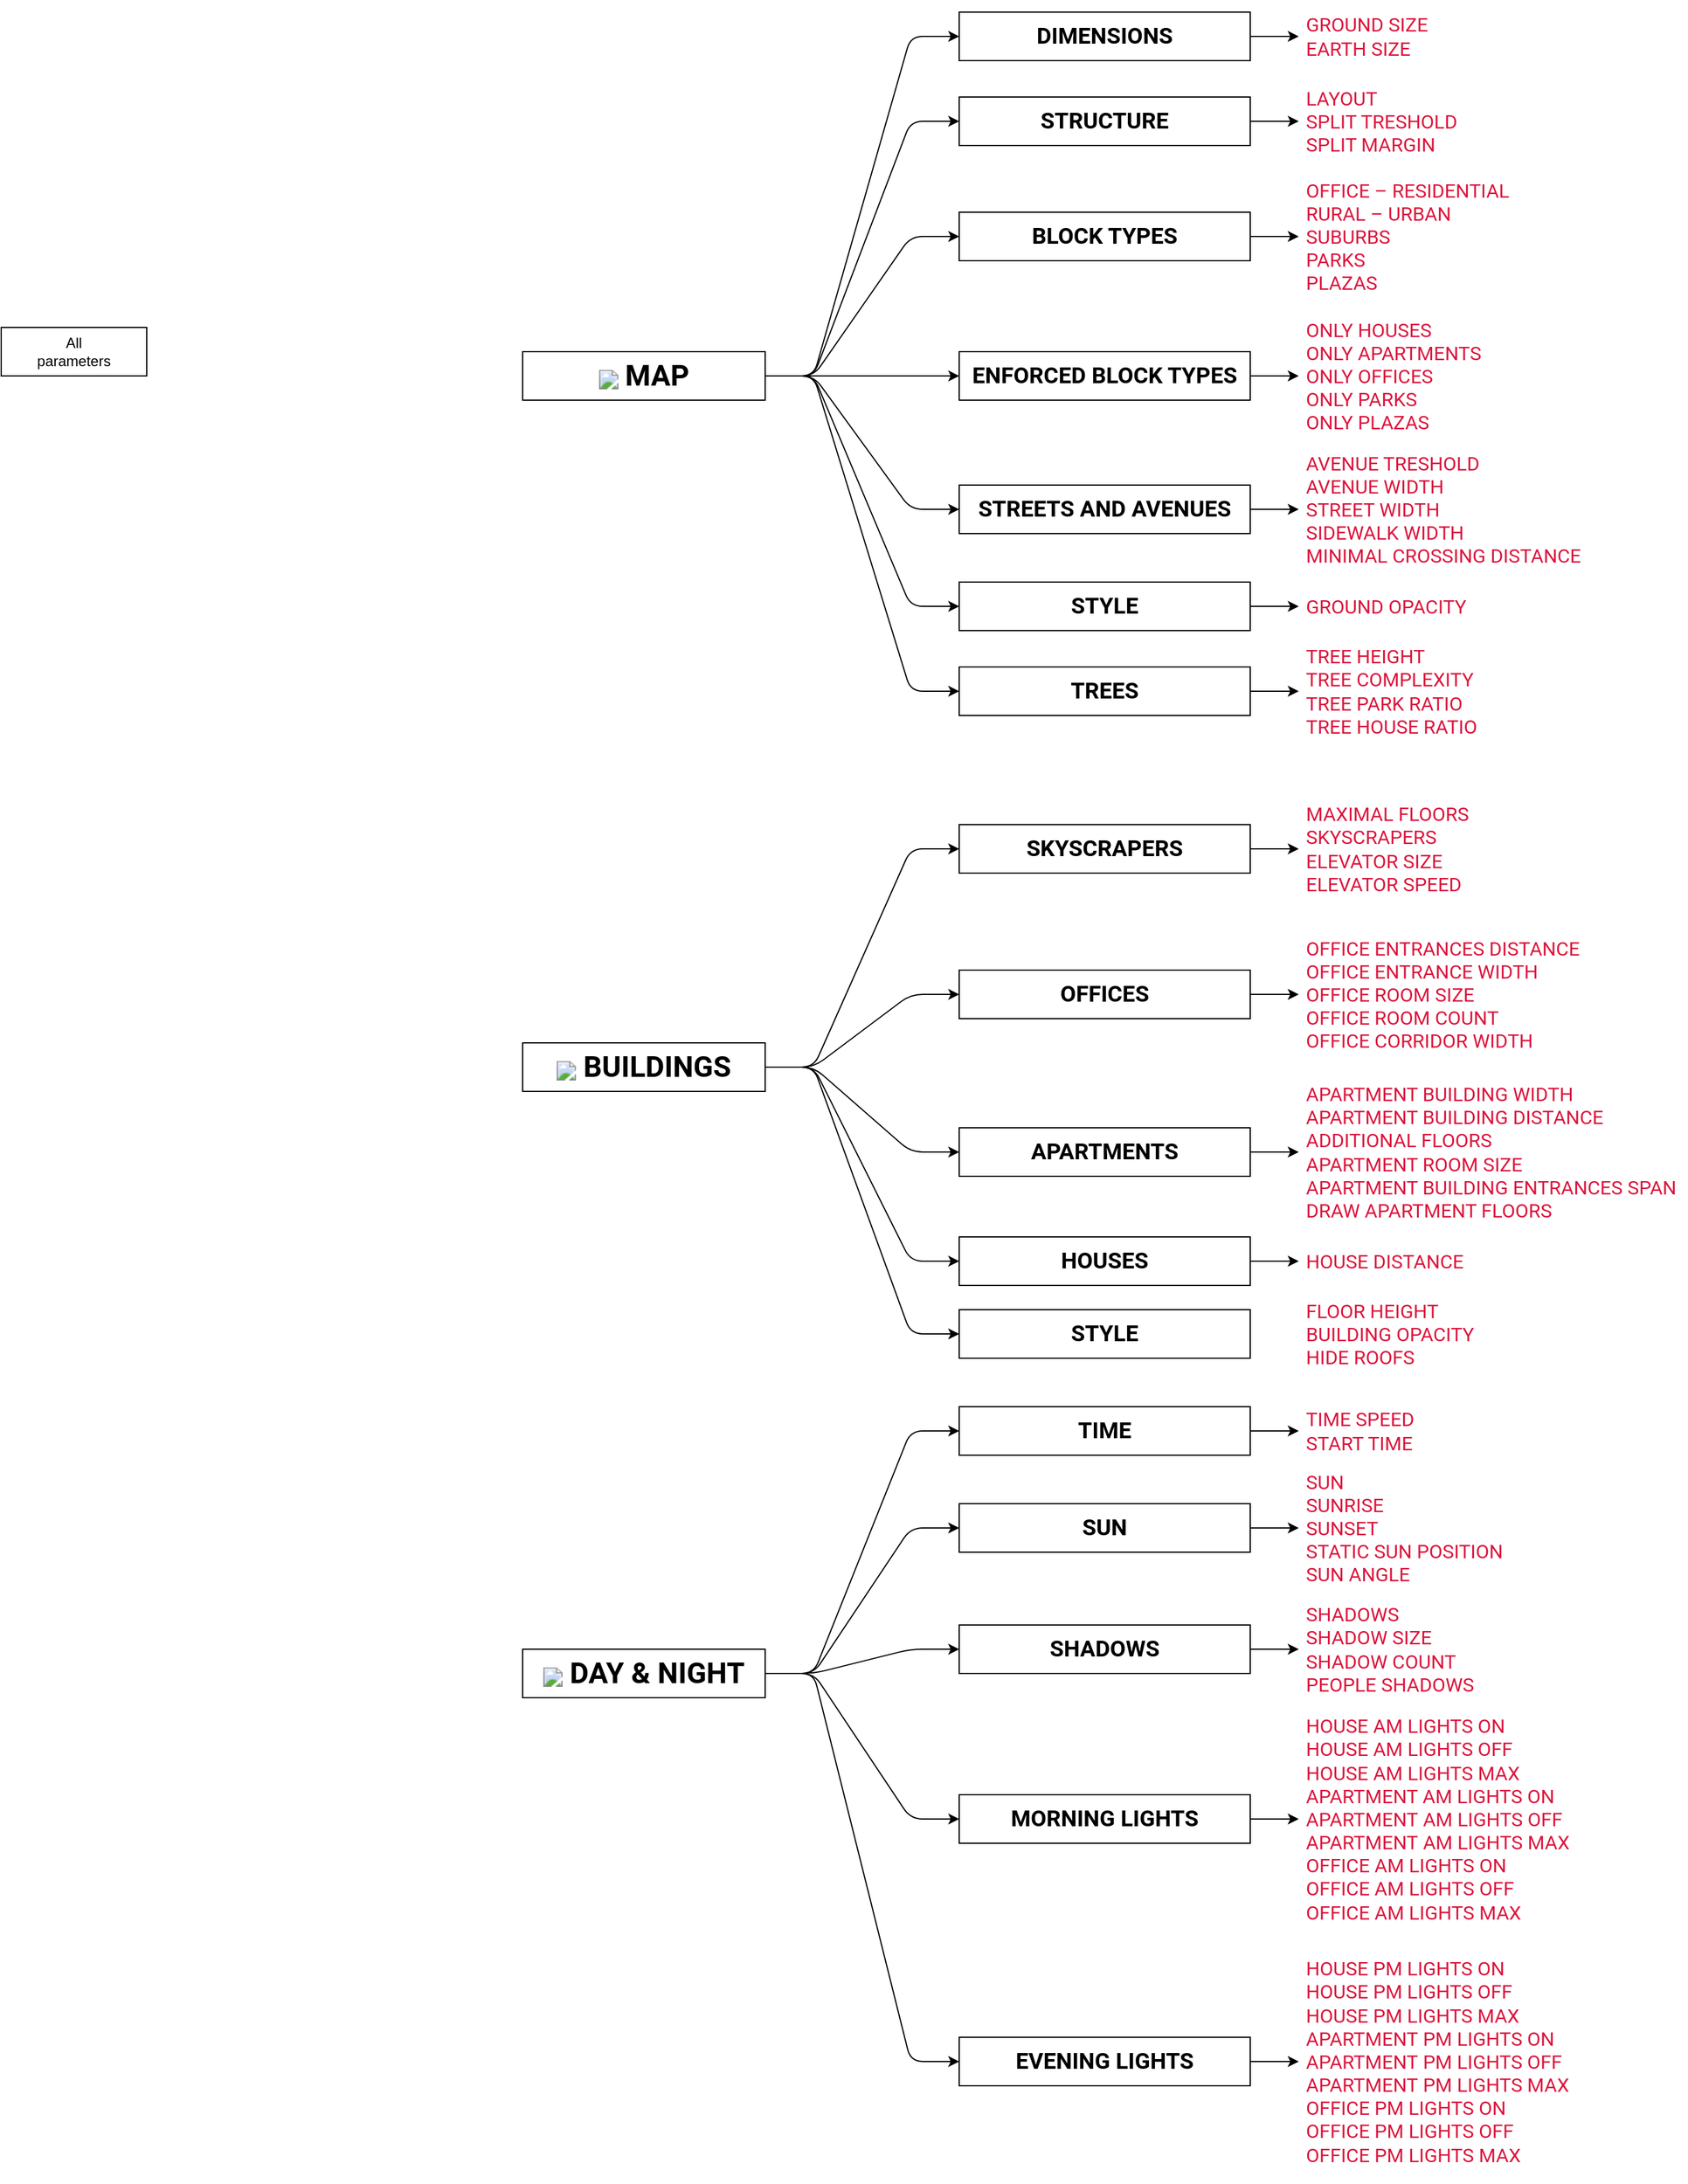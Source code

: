 <mxfile version="14.9.6" type="device"><diagram id="EhhW3xQttqIZV80_lBOK" name="Page-1"><mxGraphModel dx="1874" dy="601" grid="1" gridSize="10" guides="1" tooltips="1" connect="1" arrows="1" fold="1" page="1" pageScale="1" pageWidth="850" pageHeight="1100" math="0" shadow="0"><root><mxCell id="0"/><mxCell id="1" parent="0"/><mxCell id="RYWx__j3mnfogofh_j26-1" value="All&lt;br&gt;parameters" style="rounded=0;whiteSpace=wrap;html=1;" parent="1" vertex="1"><mxGeometry x="-550" y="430" width="120" height="40" as="geometry"/></mxCell><mxCell id="RYWx__j3mnfogofh_j26-2" value="&lt;img class=&quot;logo&quot; src=&quot;http://localhost/icons/map.svg&quot; style=&quot;position: relative ; top: 0.1em ; height: 1em ; font-family: &amp;#34;roboto&amp;#34; , sans-serif ; font-size: 24px ; font-weight: 700 ; text-transform: uppercase ; background-color: rgb(255 , 255 , 255)&quot;&gt;&lt;span style=&quot;font-family: &amp;#34;roboto&amp;#34; , sans-serif ; font-size: 24px ; font-weight: 700 ; text-transform: uppercase ; background-color: rgb(255 , 255 , 255)&quot;&gt;&amp;nbsp;MAP&lt;/span&gt;" style="rounded=0;whiteSpace=wrap;html=1;" parent="1" vertex="1"><mxGeometry x="-120" y="450" width="200" height="40" as="geometry"/></mxCell><mxCell id="RYWx__j3mnfogofh_j26-3" value="&lt;span style=&quot;font-family: &amp;#34;roboto&amp;#34; , sans-serif ; font-size: 18.72px ; font-weight: 700 ; text-transform: uppercase ; background-color: rgb(255 , 255 , 255)&quot;&gt;DIMENSIONS&lt;/span&gt;" style="rounded=0;whiteSpace=wrap;html=1;" parent="1" vertex="1"><mxGeometry x="240" y="170" width="240" height="40" as="geometry"/></mxCell><mxCell id="RYWx__j3mnfogofh_j26-4" value="&lt;span style=&quot;color: rgb(220 , 20 , 60) ; font-family: &amp;quot;roboto&amp;quot; , sans-serif ; font-size: medium ; text-transform: uppercase ; background-color: rgb(255 , 255 , 255)&quot;&gt;GROUND SIZE&lt;br&gt;&lt;/span&gt;&lt;span style=&quot;color: rgb(220 , 20 , 60) ; font-family: &amp;quot;roboto&amp;quot; , sans-serif ; font-size: medium ; text-transform: uppercase ; background-color: rgb(255 , 255 , 255)&quot;&gt;EARTH SIZE&lt;/span&gt;&lt;span style=&quot;color: rgb(220 , 20 , 60) ; font-family: &amp;quot;roboto&amp;quot; , sans-serif ; font-size: medium ; text-transform: uppercase ; background-color: rgb(255 , 255 , 255)&quot;&gt;&lt;br&gt;&lt;/span&gt;" style="rounded=0;whiteSpace=wrap;html=1;align=left;spacing=6;fillColor=none;strokeColor=none;" parent="1" vertex="1"><mxGeometry x="520" y="160" width="200" height="60" as="geometry"/></mxCell><mxCell id="RYWx__j3mnfogofh_j26-6" value="&lt;span style=&quot;font-family: &amp;#34;roboto&amp;#34; , sans-serif ; font-size: 18.72px ; font-weight: 700 ; text-transform: uppercase ; background-color: rgb(255 , 255 , 255)&quot;&gt;STRUCTURE&lt;/span&gt;" style="rounded=0;whiteSpace=wrap;html=1;" parent="1" vertex="1"><mxGeometry x="240" y="240" width="240" height="40" as="geometry"/></mxCell><mxCell id="RYWx__j3mnfogofh_j26-7" value="" style="endArrow=classic;html=1;" parent="1" source="RYWx__j3mnfogofh_j26-3" target="RYWx__j3mnfogofh_j26-4" edge="1"><mxGeometry width="50" height="50" relative="1" as="geometry"><mxPoint x="450" y="470" as="sourcePoint"/><mxPoint x="500" y="420" as="targetPoint"/></mxGeometry></mxCell><mxCell id="RYWx__j3mnfogofh_j26-14" value="" style="endArrow=classic;html=1;entryX=0;entryY=0.5;entryDx=0;entryDy=0;" parent="1" source="RYWx__j3mnfogofh_j26-6" target="RYWx__j3mnfogofh_j26-23" edge="1"><mxGeometry width="50" height="50" relative="1" as="geometry"><mxPoint x="480" y="310" as="sourcePoint"/><mxPoint x="520" y="337.222" as="targetPoint"/></mxGeometry></mxCell><mxCell id="RYWx__j3mnfogofh_j26-17" value="&lt;span style=&quot;font-family: &amp;#34;roboto&amp;#34; , sans-serif ; font-size: 18.72px ; font-weight: 700 ; text-transform: uppercase ; background-color: rgb(255 , 255 , 255)&quot;&gt;BLOCK TYPES&lt;/span&gt;" style="rounded=0;whiteSpace=wrap;html=1;" parent="1" vertex="1"><mxGeometry x="240" y="335" width="240" height="40" as="geometry"/></mxCell><mxCell id="RYWx__j3mnfogofh_j26-23" value="&lt;span style=&quot;color: rgb(220 , 20 , 60) ; font-family: &amp;#34;roboto&amp;#34; , sans-serif ; font-size: medium ; text-align: center ; text-transform: uppercase ; background-color: rgb(255 , 255 , 255)&quot;&gt;LAYOUT&lt;br&gt;&lt;/span&gt;&lt;span style=&quot;color: rgb(220 , 20 , 60) ; font-family: &amp;#34;roboto&amp;#34; , sans-serif ; font-size: medium ; text-align: center ; text-transform: uppercase ; background-color: rgb(255 , 255 , 255)&quot;&gt;SPLIT TRESHOLD&lt;br&gt;&lt;/span&gt;&lt;span style=&quot;color: rgb(220 , 20 , 60) ; font-family: &amp;#34;roboto&amp;#34; , sans-serif ; font-size: medium ; text-align: center ; text-transform: uppercase ; background-color: rgb(255 , 255 , 255)&quot;&gt;SPLIT MARGIN&lt;/span&gt;&lt;span style=&quot;color: rgb(220 , 20 , 60) ; font-family: &amp;#34;roboto&amp;#34; , sans-serif ; font-size: medium ; text-transform: uppercase ; background-color: rgb(255 , 255 , 255)&quot;&gt;&lt;br&gt;&lt;/span&gt;" style="rounded=0;whiteSpace=wrap;html=1;align=left;spacing=6;fillColor=none;strokeColor=none;" parent="1" vertex="1"><mxGeometry x="520" y="230" width="200" height="60" as="geometry"/></mxCell><mxCell id="RYWx__j3mnfogofh_j26-24" value="&lt;span style=&quot;color: rgb(220 , 20 , 60) ; font-family: &amp;#34;roboto&amp;#34; , sans-serif ; font-size: medium ; text-align: center ; text-transform: uppercase ; background-color: rgb(255 , 255 , 255)&quot;&gt;OFFICE – RESIDENTIAL&lt;br&gt;&lt;/span&gt;&lt;span style=&quot;color: rgb(220 , 20 , 60) ; font-family: &amp;#34;roboto&amp;#34; , sans-serif ; font-size: medium ; text-align: center ; text-transform: uppercase ; background-color: rgb(255 , 255 , 255)&quot;&gt;RURAL – URBAN&lt;br&gt;&lt;/span&gt;&lt;span style=&quot;color: rgb(220 , 20 , 60) ; font-family: &amp;#34;roboto&amp;#34; , sans-serif ; font-size: medium ; text-align: center ; text-transform: uppercase ; background-color: rgb(255 , 255 , 255)&quot;&gt;SUBURBS&lt;br&gt;&lt;/span&gt;&lt;span style=&quot;color: rgb(220 , 20 , 60) ; font-family: &amp;#34;roboto&amp;#34; , sans-serif ; font-size: medium ; text-align: center ; text-transform: uppercase ; background-color: rgb(255 , 255 , 255)&quot;&gt;PARKS&lt;br&gt;&lt;/span&gt;&lt;span style=&quot;color: rgb(220 , 20 , 60) ; font-family: &amp;#34;roboto&amp;#34; , sans-serif ; font-size: medium ; text-align: center ; text-transform: uppercase ; background-color: rgb(255 , 255 , 255)&quot;&gt;PLAZAS&lt;/span&gt;&lt;span style=&quot;color: rgb(220 , 20 , 60) ; font-family: &amp;#34;roboto&amp;#34; , sans-serif ; font-size: medium ; text-transform: uppercase ; background-color: rgb(255 , 255 , 255)&quot;&gt;&lt;br&gt;&lt;/span&gt;" style="rounded=0;whiteSpace=wrap;html=1;align=left;spacing=6;fillColor=none;strokeColor=none;" parent="1" vertex="1"><mxGeometry x="520" y="300" width="200" height="110" as="geometry"/></mxCell><mxCell id="RYWx__j3mnfogofh_j26-25" value="" style="endArrow=classic;html=1;entryX=0;entryY=0.5;entryDx=0;entryDy=0;exitX=1;exitY=0.5;exitDx=0;exitDy=0;" parent="1" source="RYWx__j3mnfogofh_j26-17" target="RYWx__j3mnfogofh_j26-24" edge="1"><mxGeometry width="50" height="50" relative="1" as="geometry"><mxPoint x="490" y="260" as="sourcePoint"/><mxPoint x="530" y="260" as="targetPoint"/></mxGeometry></mxCell><mxCell id="RYWx__j3mnfogofh_j26-26" value="&lt;span style=&quot;color: rgb(220 , 20 , 60) ; font-family: &amp;#34;roboto&amp;#34; , sans-serif ; font-size: medium ; text-transform: uppercase ; background-color: rgb(255 , 255 , 255)&quot;&gt;ONLY HOUSES&lt;br&gt;&lt;/span&gt;&lt;span style=&quot;color: rgb(220 , 20 , 60) ; font-family: &amp;#34;roboto&amp;#34; , sans-serif ; font-size: medium ; text-transform: uppercase ; background-color: rgb(255 , 255 , 255)&quot;&gt;ONLY APARTMENTS&lt;br&gt;&lt;/span&gt;&lt;span style=&quot;color: rgb(220 , 20 , 60) ; font-family: &amp;#34;roboto&amp;#34; , sans-serif ; font-size: medium ; text-transform: uppercase ; background-color: rgb(255 , 255 , 255)&quot;&gt;ONLY OFFICES&lt;br&gt;&lt;/span&gt;&lt;span style=&quot;color: rgb(220 , 20 , 60) ; font-family: &amp;#34;roboto&amp;#34; , sans-serif ; font-size: medium ; text-transform: uppercase ; background-color: rgb(255 , 255 , 255)&quot;&gt;ONLY PARKS&lt;br&gt;&lt;/span&gt;&lt;span style=&quot;color: rgb(220 , 20 , 60) ; font-family: &amp;#34;roboto&amp;#34; , sans-serif ; font-size: medium ; text-transform: uppercase ; background-color: rgb(255 , 255 , 255)&quot;&gt;ONLY PLAZAS&lt;/span&gt;&lt;span style=&quot;color: rgb(220 , 20 , 60) ; font-family: &amp;#34;roboto&amp;#34; , sans-serif ; font-size: medium ; text-transform: uppercase ; background-color: rgb(255 , 255 , 255)&quot;&gt;&lt;br&gt;&lt;/span&gt;" style="rounded=0;whiteSpace=wrap;html=1;align=left;spacing=6;fillColor=none;strokeColor=none;" parent="1" vertex="1"><mxGeometry x="520" y="420" width="200" height="100" as="geometry"/></mxCell><mxCell id="RYWx__j3mnfogofh_j26-27" value="&lt;span style=&quot;font-family: &amp;#34;roboto&amp;#34; , sans-serif ; font-size: 18.72px ; font-weight: 700 ; text-transform: uppercase ; background-color: rgb(255 , 255 , 255)&quot;&gt;ENFORCED BLOCK TYPES&lt;/span&gt;" style="rounded=0;whiteSpace=wrap;html=1;" parent="1" vertex="1"><mxGeometry x="240" y="450" width="240" height="40" as="geometry"/></mxCell><mxCell id="RYWx__j3mnfogofh_j26-28" value="" style="endArrow=classic;html=1;entryX=0;entryY=0.5;entryDx=0;entryDy=0;exitX=1;exitY=0.5;exitDx=0;exitDy=0;" parent="1" source="RYWx__j3mnfogofh_j26-27" target="RYWx__j3mnfogofh_j26-26" edge="1"><mxGeometry width="50" height="50" relative="1" as="geometry"><mxPoint x="490" y="365" as="sourcePoint"/><mxPoint x="530" y="365" as="targetPoint"/></mxGeometry></mxCell><mxCell id="RYWx__j3mnfogofh_j26-29" value="&lt;span style=&quot;font-family: &amp;#34;roboto&amp;#34; , sans-serif ; font-size: 18.72px ; font-weight: 700 ; text-transform: uppercase ; background-color: rgb(255 , 255 , 255)&quot;&gt;STREETS AND AVENUES&lt;/span&gt;" style="rounded=0;whiteSpace=wrap;html=1;" parent="1" vertex="1"><mxGeometry x="240" y="560" width="240" height="40" as="geometry"/></mxCell><mxCell id="RYWx__j3mnfogofh_j26-32" value="&lt;span style=&quot;color: rgb(220 , 20 , 60) ; font-family: &amp;#34;roboto&amp;#34; , sans-serif ; font-size: medium ; text-transform: uppercase ; background-color: rgb(255 , 255 , 255)&quot;&gt;AVENUE TRESHOLD&lt;br&gt;&lt;/span&gt;&lt;span style=&quot;color: rgb(220 , 20 , 60) ; font-family: &amp;#34;roboto&amp;#34; , sans-serif ; font-size: medium ; text-transform: uppercase ; background-color: rgb(255 , 255 , 255)&quot;&gt;AVENUE WIDTH&lt;br&gt;&lt;/span&gt;&lt;span style=&quot;color: rgb(220 , 20 , 60) ; font-family: &amp;#34;roboto&amp;#34; , sans-serif ; font-size: medium ; text-transform: uppercase ; background-color: rgb(255 , 255 , 255)&quot;&gt;STREET WIDTH&lt;br&gt;&lt;/span&gt;&lt;span style=&quot;color: rgb(220 , 20 , 60) ; font-family: &amp;#34;roboto&amp;#34; , sans-serif ; font-size: medium ; text-transform: uppercase ; background-color: rgb(255 , 255 , 255)&quot;&gt;SIDEWALK WIDTH&lt;br&gt;&lt;/span&gt;&lt;span style=&quot;color: rgb(220 , 20 , 60) ; font-family: &amp;#34;roboto&amp;#34; , sans-serif ; font-size: medium ; text-transform: uppercase ; background-color: rgb(255 , 255 , 255)&quot;&gt;MINIMAL CROSSING DISTANCE&lt;/span&gt;&lt;span style=&quot;color: rgb(220 , 20 , 60) ; font-family: &amp;#34;roboto&amp;#34; , sans-serif ; font-size: medium ; text-transform: uppercase ; background-color: rgb(255 , 255 , 255)&quot;&gt;&lt;br&gt;&lt;/span&gt;" style="rounded=0;whiteSpace=wrap;html=1;align=left;spacing=6;fillColor=none;strokeColor=none;" parent="1" vertex="1"><mxGeometry x="520" y="530" width="250" height="100" as="geometry"/></mxCell><mxCell id="RYWx__j3mnfogofh_j26-33" value="" style="endArrow=classic;html=1;entryX=0;entryY=0.5;entryDx=0;entryDy=0;" parent="1" source="RYWx__j3mnfogofh_j26-29" target="RYWx__j3mnfogofh_j26-32" edge="1"><mxGeometry width="50" height="50" relative="1" as="geometry"><mxPoint x="480" y="580" as="sourcePoint"/><mxPoint x="530" y="475" as="targetPoint"/></mxGeometry></mxCell><mxCell id="RYWx__j3mnfogofh_j26-34" value="&lt;span style=&quot;font-family: &amp;#34;roboto&amp;#34; , sans-serif ; font-size: 18.72px ; font-weight: 700 ; text-transform: uppercase ; background-color: rgb(255 , 255 , 255)&quot;&gt;STYLE&lt;/span&gt;" style="rounded=0;whiteSpace=wrap;html=1;" parent="1" vertex="1"><mxGeometry x="240" y="640" width="240" height="40" as="geometry"/></mxCell><mxCell id="RYWx__j3mnfogofh_j26-35" value="&lt;span style=&quot;color: rgb(220 , 20 , 60) ; font-family: &amp;#34;roboto&amp;#34; , sans-serif ; font-size: medium ; text-transform: uppercase ; background-color: rgb(255 , 255 , 255)&quot;&gt;GROUND OPACITY&lt;/span&gt;&lt;span style=&quot;color: rgb(220 , 20 , 60) ; font-family: &amp;#34;roboto&amp;#34; , sans-serif ; font-size: medium ; text-transform: uppercase ; background-color: rgb(255 , 255 , 255)&quot;&gt;&lt;br&gt;&lt;/span&gt;" style="rounded=0;whiteSpace=wrap;html=1;align=left;spacing=6;fillColor=none;strokeColor=none;" parent="1" vertex="1"><mxGeometry x="520" y="640" width="250" height="40" as="geometry"/></mxCell><mxCell id="RYWx__j3mnfogofh_j26-36" value="" style="endArrow=classic;html=1;entryX=0;entryY=0.5;entryDx=0;entryDy=0;" parent="1" source="RYWx__j3mnfogofh_j26-34" target="RYWx__j3mnfogofh_j26-35" edge="1"><mxGeometry width="50" height="50" relative="1" as="geometry"><mxPoint x="490" y="570" as="sourcePoint"/><mxPoint x="530" y="570" as="targetPoint"/></mxGeometry></mxCell><mxCell id="RYWx__j3mnfogofh_j26-37" value="&lt;span style=&quot;font-family: &amp;#34;roboto&amp;#34; , sans-serif ; font-size: 18.72px ; font-weight: 700 ; text-transform: uppercase ; background-color: rgb(255 , 255 , 255)&quot;&gt;TREES&lt;/span&gt;" style="rounded=0;whiteSpace=wrap;html=1;" parent="1" vertex="1"><mxGeometry x="240" y="710" width="240" height="40" as="geometry"/></mxCell><mxCell id="RYWx__j3mnfogofh_j26-38" value="&lt;span style=&quot;color: rgb(220 , 20 , 60) ; font-family: &amp;#34;roboto&amp;#34; , sans-serif ; font-size: medium ; text-transform: uppercase ; background-color: rgb(255 , 255 , 255)&quot;&gt;TREE HEIGHT&lt;br&gt;&lt;/span&gt;&lt;span style=&quot;color: rgb(220 , 20 , 60) ; font-family: &amp;#34;roboto&amp;#34; , sans-serif ; font-size: medium ; text-transform: uppercase ; background-color: rgb(255 , 255 , 255)&quot;&gt;TREE COMPLEXITY&lt;br&gt;&lt;/span&gt;&lt;span style=&quot;color: rgb(220 , 20 , 60) ; font-family: &amp;#34;roboto&amp;#34; , sans-serif ; font-size: medium ; text-transform: uppercase ; background-color: rgb(255 , 255 , 255)&quot;&gt;TREE PARK RATIO&lt;br&gt;&lt;/span&gt;&lt;span style=&quot;color: rgb(220 , 20 , 60) ; font-family: &amp;#34;roboto&amp;#34; , sans-serif ; font-size: medium ; text-transform: uppercase ; background-color: rgb(255 , 255 , 255)&quot;&gt;TREE HOUSE RATIO&lt;/span&gt;&lt;span style=&quot;color: rgb(220 , 20 , 60) ; font-family: &amp;#34;roboto&amp;#34; , sans-serif ; font-size: medium ; text-transform: uppercase ; background-color: rgb(255 , 255 , 255)&quot;&gt;&lt;br&gt;&lt;/span&gt;" style="rounded=0;whiteSpace=wrap;html=1;align=left;spacing=6;fillColor=none;strokeColor=none;" parent="1" vertex="1"><mxGeometry x="520" y="690" width="250" height="80" as="geometry"/></mxCell><mxCell id="RYWx__j3mnfogofh_j26-39" value="" style="endArrow=classic;html=1;exitX=1;exitY=0.5;exitDx=0;exitDy=0;" parent="1" source="RYWx__j3mnfogofh_j26-37" edge="1"><mxGeometry width="50" height="50" relative="1" as="geometry"><mxPoint x="490" y="640" as="sourcePoint"/><mxPoint x="520" y="730" as="targetPoint"/></mxGeometry></mxCell><mxCell id="RYWx__j3mnfogofh_j26-40" value="" style="endArrow=classic;html=1;exitX=1;exitY=0.5;exitDx=0;exitDy=0;entryX=0;entryY=0.5;entryDx=0;entryDy=0;" parent="1" source="RYWx__j3mnfogofh_j26-2" target="RYWx__j3mnfogofh_j26-3" edge="1"><mxGeometry width="50" height="50" relative="1" as="geometry"><mxPoint x="490" y="190.0" as="sourcePoint"/><mxPoint x="530" y="190.0" as="targetPoint"/><Array as="points"><mxPoint x="120" y="470"/><mxPoint x="200" y="190"/></Array></mxGeometry></mxCell><mxCell id="RYWx__j3mnfogofh_j26-41" value="" style="endArrow=classic;html=1;exitX=1;exitY=0.5;exitDx=0;exitDy=0;entryX=0;entryY=0.5;entryDx=0;entryDy=0;" parent="1" source="RYWx__j3mnfogofh_j26-2" target="RYWx__j3mnfogofh_j26-6" edge="1"><mxGeometry width="50" height="50" relative="1" as="geometry"><mxPoint x="90" y="480" as="sourcePoint"/><mxPoint x="250" y="190.0" as="targetPoint"/><Array as="points"><mxPoint x="120" y="470"/><mxPoint x="200" y="260"/></Array></mxGeometry></mxCell><mxCell id="RYWx__j3mnfogofh_j26-42" value="" style="endArrow=classic;html=1;exitX=1;exitY=0.5;exitDx=0;exitDy=0;entryX=0;entryY=0.5;entryDx=0;entryDy=0;" parent="1" source="RYWx__j3mnfogofh_j26-2" target="RYWx__j3mnfogofh_j26-17" edge="1"><mxGeometry width="50" height="50" relative="1" as="geometry"><mxPoint x="100" y="490" as="sourcePoint"/><mxPoint x="260" y="200.0" as="targetPoint"/><Array as="points"><mxPoint x="120" y="470"/><mxPoint x="200" y="355"/></Array></mxGeometry></mxCell><mxCell id="RYWx__j3mnfogofh_j26-43" value="" style="endArrow=classic;html=1;entryX=0;entryY=0.5;entryDx=0;entryDy=0;" parent="1" target="RYWx__j3mnfogofh_j26-27" edge="1"><mxGeometry width="50" height="50" relative="1" as="geometry"><mxPoint x="80" y="470" as="sourcePoint"/><mxPoint x="270" y="210.0" as="targetPoint"/><Array as="points"><mxPoint x="200" y="470"/></Array></mxGeometry></mxCell><mxCell id="RYWx__j3mnfogofh_j26-44" value="" style="endArrow=classic;html=1;entryX=0;entryY=0.5;entryDx=0;entryDy=0;" parent="1" target="RYWx__j3mnfogofh_j26-29" edge="1"><mxGeometry width="50" height="50" relative="1" as="geometry"><mxPoint x="80" y="470" as="sourcePoint"/><mxPoint x="280" y="220.0" as="targetPoint"/><Array as="points"><mxPoint x="120" y="470"/><mxPoint x="200" y="580"/></Array></mxGeometry></mxCell><mxCell id="RYWx__j3mnfogofh_j26-45" value="" style="endArrow=classic;html=1;exitX=1;exitY=0.5;exitDx=0;exitDy=0;entryX=0;entryY=0.5;entryDx=0;entryDy=0;" parent="1" source="RYWx__j3mnfogofh_j26-2" target="RYWx__j3mnfogofh_j26-34" edge="1"><mxGeometry width="50" height="50" relative="1" as="geometry"><mxPoint x="130" y="520" as="sourcePoint"/><mxPoint x="290" y="230.0" as="targetPoint"/><Array as="points"><mxPoint x="120" y="470"/><mxPoint x="200" y="660"/></Array></mxGeometry></mxCell><mxCell id="RYWx__j3mnfogofh_j26-46" value="" style="endArrow=classic;html=1;exitX=1;exitY=0.5;exitDx=0;exitDy=0;entryX=0;entryY=0.5;entryDx=0;entryDy=0;" parent="1" source="RYWx__j3mnfogofh_j26-2" target="RYWx__j3mnfogofh_j26-37" edge="1"><mxGeometry width="50" height="50" relative="1" as="geometry"><mxPoint x="140" y="530" as="sourcePoint"/><mxPoint x="300" y="240.0" as="targetPoint"/><Array as="points"><mxPoint x="120" y="470"/><mxPoint x="200" y="730"/></Array></mxGeometry></mxCell><mxCell id="zPYWGVCh7tw-Yxhh1Zgq-1" value="&lt;img class=&quot;logo&quot; src=&quot;http://localhost/icons/buildings.svg&quot; style=&quot;position: relative ; top: 0.1em ; height: 1em ; font-family: &amp;#34;roboto&amp;#34; , sans-serif ; font-size: 24px ; font-weight: 700 ; text-transform: uppercase ; background-color: rgb(255 , 255 , 255)&quot;&gt;&lt;span style=&quot;font-family: &amp;#34;roboto&amp;#34; , sans-serif ; font-size: 24px ; font-weight: 700 ; text-transform: uppercase ; background-color: rgb(255 , 255 , 255)&quot;&gt;&amp;nbsp;BUILDINGS&lt;/span&gt;" style="rounded=0;whiteSpace=wrap;html=1;" vertex="1" parent="1"><mxGeometry x="-120" y="1020" width="200" height="40" as="geometry"/></mxCell><mxCell id="zPYWGVCh7tw-Yxhh1Zgq-2" value="&lt;span style=&quot;font-family: &amp;#34;roboto&amp;#34; , sans-serif ; font-size: 18.72px ; font-weight: 700 ; text-transform: uppercase ; background-color: rgb(255 , 255 , 255)&quot;&gt;OFFICES&lt;/span&gt;" style="rounded=0;whiteSpace=wrap;html=1;" vertex="1" parent="1"><mxGeometry x="240" y="960" width="240" height="40" as="geometry"/></mxCell><mxCell id="zPYWGVCh7tw-Yxhh1Zgq-3" value="&lt;span style=&quot;color: rgb(220 , 20 , 60) ; font-family: &amp;#34;roboto&amp;#34; , sans-serif ; font-size: medium ; text-transform: uppercase ; background-color: rgb(255 , 255 , 255)&quot;&gt;OFFICE ENTRANCES DISTANCE&lt;br&gt;&lt;/span&gt;&lt;span style=&quot;color: rgb(220 , 20 , 60) ; font-family: &amp;#34;roboto&amp;#34; , sans-serif ; font-size: medium ; text-transform: uppercase ; background-color: rgb(255 , 255 , 255)&quot;&gt;OFFICE ENTRANCE WIDTH&lt;br&gt;&lt;/span&gt;&lt;span style=&quot;color: rgb(220 , 20 , 60) ; font-family: &amp;#34;roboto&amp;#34; , sans-serif ; font-size: medium ; text-transform: uppercase ; background-color: rgb(255 , 255 , 255)&quot;&gt;OFFICE ROOM SIZE&lt;br&gt;&lt;/span&gt;&lt;span style=&quot;color: rgb(220 , 20 , 60) ; font-family: &amp;#34;roboto&amp;#34; , sans-serif ; font-size: medium ; text-transform: uppercase ; background-color: rgb(255 , 255 , 255)&quot;&gt;OFFICE ROOM COUNT&lt;br&gt;&lt;/span&gt;&lt;span style=&quot;color: rgb(220 , 20 , 60) ; font-family: &amp;#34;roboto&amp;#34; , sans-serif ; font-size: medium ; text-transform: uppercase ; background-color: rgb(255 , 255 , 255)&quot;&gt;OFFICE CORRIDOR WIDTH&lt;/span&gt;&lt;span style=&quot;color: rgb(220 , 20 , 60) ; font-family: &amp;#34;roboto&amp;#34; , sans-serif ; font-size: medium ; text-transform: uppercase ; background-color: rgb(255 , 255 , 255)&quot;&gt;&lt;br&gt;&lt;/span&gt;" style="rounded=0;whiteSpace=wrap;html=1;align=left;spacing=6;fillColor=none;strokeColor=none;" vertex="1" parent="1"><mxGeometry x="520" y="920" width="250" height="120" as="geometry"/></mxCell><mxCell id="zPYWGVCh7tw-Yxhh1Zgq-4" value="" style="endArrow=classic;html=1;exitX=1;exitY=0.5;exitDx=0;exitDy=0;entryX=0;entryY=0.5;entryDx=0;entryDy=0;" edge="1" parent="1" source="zPYWGVCh7tw-Yxhh1Zgq-2" target="zPYWGVCh7tw-Yxhh1Zgq-3"><mxGeometry width="50" height="50" relative="1" as="geometry"><mxPoint x="490" y="710" as="sourcePoint"/><mxPoint x="530" y="710" as="targetPoint"/></mxGeometry></mxCell><mxCell id="zPYWGVCh7tw-Yxhh1Zgq-5" value="" style="endArrow=classic;html=1;exitX=1;exitY=0.5;exitDx=0;exitDy=0;entryX=0;entryY=0.5;entryDx=0;entryDy=0;" edge="1" parent="1" source="zPYWGVCh7tw-Yxhh1Zgq-1" target="zPYWGVCh7tw-Yxhh1Zgq-2"><mxGeometry width="50" height="50" relative="1" as="geometry"><mxPoint x="20" y="730" as="sourcePoint"/><mxPoint x="180" y="1040" as="targetPoint"/><Array as="points"><mxPoint x="120" y="1040"/><mxPoint x="200" y="980"/></Array></mxGeometry></mxCell><mxCell id="zPYWGVCh7tw-Yxhh1Zgq-6" value="&lt;span style=&quot;font-family: &amp;#34;roboto&amp;#34; , sans-serif ; font-size: 18.72px ; font-weight: 700 ; text-transform: uppercase ; background-color: rgb(255 , 255 , 255)&quot;&gt;HOUSES&lt;/span&gt;" style="rounded=0;whiteSpace=wrap;html=1;" vertex="1" parent="1"><mxGeometry x="240" y="1180" width="240" height="40" as="geometry"/></mxCell><mxCell id="zPYWGVCh7tw-Yxhh1Zgq-7" value="&lt;span style=&quot;color: rgb(220 , 20 , 60) ; font-family: &amp;#34;roboto&amp;#34; , sans-serif ; font-size: medium ; text-transform: uppercase ; background-color: rgb(255 , 255 , 255)&quot;&gt;HOUSE DISTANCE&lt;/span&gt;&lt;span style=&quot;color: rgb(220 , 20 , 60) ; font-family: &amp;#34;roboto&amp;#34; , sans-serif ; font-size: medium ; text-transform: uppercase ; background-color: rgb(255 , 255 , 255)&quot;&gt;&lt;br&gt;&lt;/span&gt;" style="rounded=0;whiteSpace=wrap;html=1;align=left;spacing=6;fillColor=none;strokeColor=none;" vertex="1" parent="1"><mxGeometry x="520" y="1180" width="280" height="40" as="geometry"/></mxCell><mxCell id="zPYWGVCh7tw-Yxhh1Zgq-9" value="" style="endArrow=classic;html=1;exitX=1;exitY=0.5;exitDx=0;exitDy=0;entryX=0;entryY=0.5;entryDx=0;entryDy=0;" edge="1" parent="1" source="zPYWGVCh7tw-Yxhh1Zgq-1" target="zPYWGVCh7tw-Yxhh1Zgq-6"><mxGeometry width="50" height="50" relative="1" as="geometry"><mxPoint x="90" y="1070" as="sourcePoint"/><mxPoint x="250" y="1070" as="targetPoint"/><Array as="points"><mxPoint x="120" y="1040"/><mxPoint x="200" y="1200"/></Array></mxGeometry></mxCell><mxCell id="zPYWGVCh7tw-Yxhh1Zgq-13" value="&lt;span style=&quot;color: rgb(220 , 20 , 60) ; font-family: &amp;#34;roboto&amp;#34; , sans-serif ; font-size: medium ; text-transform: uppercase ; background-color: rgb(255 , 255 , 255)&quot;&gt;HOUSE AM LIGHTS ON&lt;/span&gt;&lt;span style=&quot;color: rgb(220 , 20 , 60) ; font-family: &amp;#34;roboto&amp;#34; , sans-serif ; font-size: medium ; text-transform: uppercase ; background-color: rgb(255 , 255 , 255)&quot;&gt;&lt;br&gt;&lt;/span&gt;&lt;span style=&quot;color: rgb(220 , 20 , 60) ; font-family: &amp;#34;roboto&amp;#34; , sans-serif ; font-size: medium ; text-transform: uppercase ; background-color: rgb(255 , 255 , 255)&quot;&gt;HOUSE AM LIGHTS OFF&lt;/span&gt;&lt;span style=&quot;color: rgb(220 , 20 , 60) ; font-family: &amp;#34;roboto&amp;#34; , sans-serif ; font-size: medium ; text-transform: uppercase ; background-color: rgb(255 , 255 , 255)&quot;&gt;&lt;br&gt;&lt;/span&gt;&lt;span style=&quot;color: rgb(220 , 20 , 60) ; font-family: &amp;#34;roboto&amp;#34; , sans-serif ; font-size: medium ; text-transform: uppercase ; background-color: rgb(255 , 255 , 255)&quot;&gt;HOUSE AM LIGHTS&amp;nbsp;&lt;/span&gt;&lt;span style=&quot;color: rgb(220 , 20 , 60) ; font-family: &amp;#34;roboto&amp;#34; , sans-serif ; font-size: medium ; text-transform: uppercase ; background-color: rgb(255 , 255 , 255)&quot;&gt;MAX&lt;/span&gt;&lt;span style=&quot;color: rgb(220 , 20 , 60) ; font-family: &amp;#34;roboto&amp;#34; , sans-serif ; font-size: medium ; text-transform: uppercase ; background-color: rgb(255 , 255 , 255)&quot;&gt;&lt;br&gt;&lt;/span&gt;&lt;span style=&quot;color: rgb(220 , 20 , 60) ; font-family: &amp;#34;roboto&amp;#34; , sans-serif ; font-size: medium ; text-transform: uppercase ; background-color: rgb(255 , 255 , 255)&quot;&gt;APARTMENT AM LIGHTS ON&lt;/span&gt;&lt;span style=&quot;color: rgb(220 , 20 , 60) ; font-family: &amp;#34;roboto&amp;#34; , sans-serif ; font-size: medium ; text-transform: uppercase ; background-color: rgb(255 , 255 , 255)&quot;&gt;&lt;br&gt;&lt;/span&gt;&lt;span style=&quot;color: rgb(220 , 20 , 60) ; font-family: &amp;#34;roboto&amp;#34; , sans-serif ; font-size: medium ; text-transform: uppercase ; background-color: rgb(255 , 255 , 255)&quot;&gt;APARTMENT&amp;nbsp;&lt;/span&gt;&lt;span style=&quot;color: rgb(220 , 20 , 60) ; font-family: &amp;#34;roboto&amp;#34; , sans-serif ; font-size: medium ; text-transform: uppercase ; background-color: rgb(255 , 255 , 255)&quot;&gt;AM LIGHTS OFF&lt;/span&gt;&lt;span style=&quot;color: rgb(220 , 20 , 60) ; font-family: &amp;#34;roboto&amp;#34; , sans-serif ; font-size: medium ; text-transform: uppercase ; background-color: rgb(255 , 255 , 255)&quot;&gt;&lt;br&gt;&lt;/span&gt;&lt;span style=&quot;color: rgb(220 , 20 , 60) ; font-family: &amp;#34;roboto&amp;#34; , sans-serif ; font-size: medium ; text-transform: uppercase ; background-color: rgb(255 , 255 , 255)&quot;&gt;APARTMENT&amp;nbsp;&lt;/span&gt;&lt;span style=&quot;color: rgb(220 , 20 , 60) ; font-family: &amp;#34;roboto&amp;#34; , sans-serif ; font-size: medium ; text-transform: uppercase ; background-color: rgb(255 , 255 , 255)&quot;&gt;AM LIGHTS&amp;nbsp;&lt;/span&gt;&lt;span style=&quot;color: rgb(220 , 20 , 60) ; font-family: &amp;#34;roboto&amp;#34; , sans-serif ; font-size: medium ; text-transform: uppercase ; background-color: rgb(255 , 255 , 255)&quot;&gt;MAX&lt;/span&gt;&lt;span style=&quot;color: rgb(220 , 20 , 60) ; font-family: &amp;#34;roboto&amp;#34; , sans-serif ; font-size: medium ; text-transform: uppercase ; background-color: rgb(255 , 255 , 255)&quot;&gt;&lt;br&gt;&lt;/span&gt;&lt;span style=&quot;color: rgb(220 , 20 , 60) ; font-family: &amp;#34;roboto&amp;#34; , sans-serif ; font-size: medium ; text-transform: uppercase ; background-color: rgb(255 , 255 , 255)&quot;&gt;OFFICE AM LIGHTS ON&lt;/span&gt;&lt;span style=&quot;color: rgb(220 , 20 , 60) ; font-family: &amp;#34;roboto&amp;#34; , sans-serif ; font-size: medium ; text-transform: uppercase ; background-color: rgb(255 , 255 , 255)&quot;&gt;&lt;br&gt;&lt;/span&gt;&lt;span style=&quot;color: rgb(220 , 20 , 60) ; font-family: &amp;#34;roboto&amp;#34; , sans-serif ; font-size: medium ; text-transform: uppercase ; background-color: rgb(255 , 255 , 255)&quot;&gt;OFFICE&amp;nbsp;&lt;/span&gt;&lt;span style=&quot;color: rgb(220 , 20 , 60) ; font-family: &amp;#34;roboto&amp;#34; , sans-serif ; font-size: medium ; text-transform: uppercase ; background-color: rgb(255 , 255 , 255)&quot;&gt;AM LIGHTS OFF&lt;/span&gt;&lt;span style=&quot;color: rgb(220 , 20 , 60) ; font-family: &amp;#34;roboto&amp;#34; , sans-serif ; font-size: medium ; text-transform: uppercase ; background-color: rgb(255 , 255 , 255)&quot;&gt;&lt;br&gt;&lt;/span&gt;&lt;span style=&quot;color: rgb(220 , 20 , 60) ; font-family: &amp;#34;roboto&amp;#34; , sans-serif ; font-size: medium ; text-transform: uppercase ; background-color: rgb(255 , 255 , 255)&quot;&gt;OFFICE&amp;nbsp;&lt;/span&gt;&lt;span style=&quot;color: rgb(220 , 20 , 60) ; font-family: &amp;#34;roboto&amp;#34; , sans-serif ; font-size: medium ; text-transform: uppercase ; background-color: rgb(255 , 255 , 255)&quot;&gt;AM LIGHTS&amp;nbsp;&lt;/span&gt;&lt;span style=&quot;color: rgb(220 , 20 , 60) ; font-family: &amp;#34;roboto&amp;#34; , sans-serif ; font-size: medium ; text-transform: uppercase ; background-color: rgb(255 , 255 , 255)&quot;&gt;MAX&lt;/span&gt;&lt;span style=&quot;color: rgb(220 , 20 , 60) ; font-family: &amp;#34;roboto&amp;#34; , sans-serif ; font-size: medium ; text-transform: uppercase ; background-color: rgb(255 , 255 , 255)&quot;&gt;&lt;br&gt;&lt;/span&gt;" style="rounded=0;whiteSpace=wrap;html=1;align=left;spacing=6;fillColor=none;strokeColor=none;" vertex="1" parent="1"><mxGeometry x="520" y="1560" width="320" height="200" as="geometry"/></mxCell><mxCell id="zPYWGVCh7tw-Yxhh1Zgq-15" value="" style="endArrow=classic;html=1;entryX=0;entryY=0.5;entryDx=0;entryDy=0;exitX=1;exitY=0.5;exitDx=0;exitDy=0;" edge="1" parent="1" source="zPYWGVCh7tw-Yxhh1Zgq-22" target="zPYWGVCh7tw-Yxhh1Zgq-13"><mxGeometry width="50" height="50" relative="1" as="geometry"><mxPoint x="480" y="1620" as="sourcePoint"/><mxPoint x="370" y="1550" as="targetPoint"/></mxGeometry></mxCell><mxCell id="zPYWGVCh7tw-Yxhh1Zgq-17" value="&lt;span style=&quot;color: rgb(220 , 20 , 60) ; font-family: &amp;#34;roboto&amp;#34; , sans-serif ; font-size: medium ; text-transform: uppercase ; background-color: rgb(255 , 255 , 255)&quot;&gt;HOUSE PM LIGHTS ON&lt;/span&gt;&lt;span style=&quot;color: rgb(220 , 20 , 60) ; font-family: &amp;#34;roboto&amp;#34; , sans-serif ; font-size: medium ; text-transform: uppercase ; background-color: rgb(255 , 255 , 255)&quot;&gt;&lt;br&gt;&lt;/span&gt;&lt;span style=&quot;color: rgb(220 , 20 , 60) ; font-family: &amp;#34;roboto&amp;#34; , sans-serif ; font-size: medium ; text-transform: uppercase ; background-color: rgb(255 , 255 , 255)&quot;&gt;HOUSE PM LIGHTS OFF&lt;/span&gt;&lt;span style=&quot;color: rgb(220 , 20 , 60) ; font-family: &amp;#34;roboto&amp;#34; , sans-serif ; font-size: medium ; text-transform: uppercase ; background-color: rgb(255 , 255 , 255)&quot;&gt;&lt;br&gt;&lt;/span&gt;&lt;span style=&quot;color: rgb(220 , 20 , 60) ; font-family: &amp;#34;roboto&amp;#34; , sans-serif ; font-size: medium ; text-transform: uppercase ; background-color: rgb(255 , 255 , 255)&quot;&gt;HOUSE PM LIGHTS&amp;nbsp;&lt;/span&gt;&lt;span style=&quot;color: rgb(220 , 20 , 60) ; font-family: &amp;#34;roboto&amp;#34; , sans-serif ; font-size: medium ; text-transform: uppercase ; background-color: rgb(255 , 255 , 255)&quot;&gt;MAX&lt;/span&gt;&lt;span style=&quot;color: rgb(220 , 20 , 60) ; font-family: &amp;#34;roboto&amp;#34; , sans-serif ; font-size: medium ; text-transform: uppercase ; background-color: rgb(255 , 255 , 255)&quot;&gt;&lt;br&gt;&lt;/span&gt;&lt;span style=&quot;color: rgb(220 , 20 , 60) ; font-family: &amp;#34;roboto&amp;#34; , sans-serif ; font-size: medium ; text-transform: uppercase ; background-color: rgb(255 , 255 , 255)&quot;&gt;APARTMENT&amp;nbsp;&lt;/span&gt;&lt;span style=&quot;color: rgb(220 , 20 , 60) ; font-family: &amp;#34;roboto&amp;#34; , sans-serif ; font-size: medium ; text-transform: uppercase ; background-color: rgb(255 , 255 , 255)&quot;&gt;PM LIGHTS ON&lt;/span&gt;&lt;span style=&quot;color: rgb(220 , 20 , 60) ; font-family: &amp;#34;roboto&amp;#34; , sans-serif ; font-size: medium ; text-transform: uppercase ; background-color: rgb(255 , 255 , 255)&quot;&gt;&lt;br&gt;&lt;/span&gt;&lt;span style=&quot;color: rgb(220 , 20 , 60) ; font-family: &amp;#34;roboto&amp;#34; , sans-serif ; font-size: medium ; text-transform: uppercase ; background-color: rgb(255 , 255 , 255)&quot;&gt;APARTMENT&amp;nbsp;&lt;/span&gt;&lt;span style=&quot;color: rgb(220 , 20 , 60) ; font-family: &amp;#34;roboto&amp;#34; , sans-serif ; font-size: medium ; text-transform: uppercase ; background-color: rgb(255 , 255 , 255)&quot;&gt;PM LIGHTS OFF&lt;/span&gt;&lt;span style=&quot;color: rgb(220 , 20 , 60) ; font-family: &amp;#34;roboto&amp;#34; , sans-serif ; font-size: medium ; text-transform: uppercase ; background-color: rgb(255 , 255 , 255)&quot;&gt;&lt;br&gt;&lt;/span&gt;&lt;span style=&quot;color: rgb(220 , 20 , 60) ; font-family: &amp;#34;roboto&amp;#34; , sans-serif ; font-size: medium ; text-transform: uppercase ; background-color: rgb(255 , 255 , 255)&quot;&gt;APARTMENT&amp;nbsp;&lt;/span&gt;&lt;span style=&quot;color: rgb(220 , 20 , 60) ; font-family: &amp;#34;roboto&amp;#34; , sans-serif ; font-size: medium ; text-transform: uppercase ; background-color: rgb(255 , 255 , 255)&quot;&gt;PM LIGHTS&amp;nbsp;&lt;/span&gt;&lt;span style=&quot;color: rgb(220 , 20 , 60) ; font-family: &amp;#34;roboto&amp;#34; , sans-serif ; font-size: medium ; text-transform: uppercase ; background-color: rgb(255 , 255 , 255)&quot;&gt;MAX&lt;br&gt;&lt;/span&gt;&lt;span style=&quot;color: rgb(220 , 20 , 60) ; font-family: &amp;#34;roboto&amp;#34; , sans-serif ; font-size: medium ; text-transform: uppercase ; background-color: rgb(255 , 255 , 255)&quot;&gt;OFFICE pM LIGHTS ON&lt;/span&gt;&lt;span style=&quot;color: rgb(220 , 20 , 60) ; font-family: &amp;#34;roboto&amp;#34; , sans-serif ; font-size: medium ; text-transform: uppercase ; background-color: rgb(255 , 255 , 255)&quot;&gt;&lt;br&gt;&lt;/span&gt;&lt;span style=&quot;color: rgb(220 , 20 , 60) ; font-family: &amp;#34;roboto&amp;#34; , sans-serif ; font-size: medium ; text-transform: uppercase ; background-color: rgb(255 , 255 , 255)&quot;&gt;OFFICE&amp;nbsp;&lt;/span&gt;&lt;span style=&quot;color: rgb(220 , 20 , 60) ; font-family: &amp;#34;roboto&amp;#34; , sans-serif ; font-size: medium ; text-transform: uppercase ; background-color: rgb(255 , 255 , 255)&quot;&gt;pM LIGHTS OFF&lt;/span&gt;&lt;span style=&quot;color: rgb(220 , 20 , 60) ; font-family: &amp;#34;roboto&amp;#34; , sans-serif ; font-size: medium ; text-transform: uppercase ; background-color: rgb(255 , 255 , 255)&quot;&gt;&lt;br&gt;&lt;/span&gt;&lt;span style=&quot;color: rgb(220 , 20 , 60) ; font-family: &amp;#34;roboto&amp;#34; , sans-serif ; font-size: medium ; text-transform: uppercase ; background-color: rgb(255 , 255 , 255)&quot;&gt;OFFICE&amp;nbsp;&lt;/span&gt;&lt;span style=&quot;color: rgb(220 , 20 , 60) ; font-family: &amp;#34;roboto&amp;#34; , sans-serif ; font-size: medium ; text-transform: uppercase ; background-color: rgb(255 , 255 , 255)&quot;&gt;pM LIGHTS&amp;nbsp;&lt;/span&gt;&lt;span style=&quot;color: rgb(220 , 20 , 60) ; font-family: &amp;#34;roboto&amp;#34; , sans-serif ; font-size: medium ; text-transform: uppercase ; background-color: rgb(255 , 255 , 255)&quot;&gt;MAX&lt;/span&gt;&lt;span style=&quot;color: rgb(220 , 20 , 60) ; font-family: &amp;#34;roboto&amp;#34; , sans-serif ; font-size: medium ; text-transform: uppercase ; background-color: rgb(255 , 255 , 255)&quot;&gt;&lt;br&gt;&lt;/span&gt;" style="rounded=0;whiteSpace=wrap;html=1;align=left;spacing=6;fillColor=none;strokeColor=none;" vertex="1" parent="1"><mxGeometry x="520" y="1760" width="320" height="200" as="geometry"/></mxCell><mxCell id="zPYWGVCh7tw-Yxhh1Zgq-18" value="" style="endArrow=classic;html=1;exitX=1;exitY=0.5;exitDx=0;exitDy=0;entryX=0;entryY=0.5;entryDx=0;entryDy=0;" edge="1" parent="1" source="zPYWGVCh7tw-Yxhh1Zgq-23" target="zPYWGVCh7tw-Yxhh1Zgq-17"><mxGeometry width="50" height="50" relative="1" as="geometry"><mxPoint x="480" y="1780" as="sourcePoint"/><mxPoint x="530" y="1710" as="targetPoint"/></mxGeometry></mxCell><mxCell id="zPYWGVCh7tw-Yxhh1Zgq-19" value="" style="endArrow=classic;html=1;exitX=1;exitY=0.5;exitDx=0;exitDy=0;entryX=0;entryY=0.5;entryDx=0;entryDy=0;" edge="1" parent="1" source="zPYWGVCh7tw-Yxhh1Zgq-6" target="zPYWGVCh7tw-Yxhh1Zgq-7"><mxGeometry width="50" height="50" relative="1" as="geometry"><mxPoint x="480" y="1240" as="sourcePoint"/><mxPoint x="500" y="1250" as="targetPoint"/></mxGeometry></mxCell><mxCell id="zPYWGVCh7tw-Yxhh1Zgq-21" value="&lt;img class=&quot;logo&quot; src=&quot;http://localhost/icons/daynight.svg&quot; style=&quot;position: relative ; top: 0.1em ; height: 1em ; font-family: &amp;#34;roboto&amp;#34; , sans-serif ; font-size: 24px ; font-weight: 700 ; text-transform: uppercase ; background-color: rgb(255 , 255 , 255)&quot;&gt;&lt;span style=&quot;font-family: &amp;#34;roboto&amp;#34; , sans-serif ; font-size: 24px ; font-weight: 700 ; text-transform: uppercase ; background-color: rgb(255 , 255 , 255)&quot;&gt;&amp;nbsp;DAY &amp;amp; NIGHT&lt;/span&gt;" style="rounded=0;whiteSpace=wrap;html=1;" vertex="1" parent="1"><mxGeometry x="-120" y="1520" width="200" height="40" as="geometry"/></mxCell><mxCell id="zPYWGVCh7tw-Yxhh1Zgq-22" value="&lt;span style=&quot;font-family: &amp;#34;roboto&amp;#34; , sans-serif ; font-size: 18.72px ; font-weight: 700 ; text-transform: uppercase ; background-color: rgb(255 , 255 , 255)&quot;&gt;MORNING LIGHTS&lt;/span&gt;" style="rounded=0;whiteSpace=wrap;html=1;" vertex="1" parent="1"><mxGeometry x="240" y="1640" width="240" height="40" as="geometry"/></mxCell><mxCell id="zPYWGVCh7tw-Yxhh1Zgq-23" value="&lt;span style=&quot;font-family: &amp;#34;roboto&amp;#34; , sans-serif ; font-size: 18.72px ; font-weight: 700 ; text-transform: uppercase ; background-color: rgb(255 , 255 , 255)&quot;&gt;EVENING LIGHTS&lt;/span&gt;" style="rounded=0;whiteSpace=wrap;html=1;" vertex="1" parent="1"><mxGeometry x="240" y="1840" width="240" height="40" as="geometry"/></mxCell><mxCell id="zPYWGVCh7tw-Yxhh1Zgq-24" value="" style="endArrow=classic;html=1;exitX=1;exitY=0.5;exitDx=0;exitDy=0;entryX=0;entryY=0.5;entryDx=0;entryDy=0;" edge="1" parent="1" source="zPYWGVCh7tw-Yxhh1Zgq-21" target="zPYWGVCh7tw-Yxhh1Zgq-22"><mxGeometry width="50" height="50" relative="1" as="geometry"><mxPoint x="50" y="1260" as="sourcePoint"/><mxPoint x="210" y="1500" as="targetPoint"/><Array as="points"><mxPoint x="120" y="1540"/><mxPoint x="200" y="1660"/></Array></mxGeometry></mxCell><mxCell id="zPYWGVCh7tw-Yxhh1Zgq-25" value="" style="endArrow=classic;html=1;exitX=1;exitY=0.5;exitDx=0;exitDy=0;entryX=0;entryY=0.5;entryDx=0;entryDy=0;" edge="1" parent="1" source="zPYWGVCh7tw-Yxhh1Zgq-21" target="zPYWGVCh7tw-Yxhh1Zgq-23"><mxGeometry width="50" height="50" relative="1" as="geometry"><mxPoint x="90" y="1550" as="sourcePoint"/><mxPoint x="250" y="1510" as="targetPoint"/><Array as="points"><mxPoint x="120" y="1540"/><mxPoint x="200" y="1860"/></Array></mxGeometry></mxCell><mxCell id="zPYWGVCh7tw-Yxhh1Zgq-27" value="&lt;span style=&quot;font-family: &amp;#34;roboto&amp;#34; , sans-serif ; font-size: 18.72px ; font-weight: 700 ; text-transform: uppercase ; background-color: rgb(255 , 255 , 255)&quot;&gt;APARTMENTS&lt;/span&gt;" style="rounded=0;whiteSpace=wrap;html=1;" vertex="1" parent="1"><mxGeometry x="240" y="1090" width="240" height="40" as="geometry"/></mxCell><mxCell id="zPYWGVCh7tw-Yxhh1Zgq-28" value="&lt;span style=&quot;color: rgb(220 , 20 , 60) ; font-family: &amp;#34;roboto&amp;#34; , sans-serif ; font-size: medium ; text-transform: uppercase ; background-color: rgb(255 , 255 , 255)&quot;&gt;APARTMENT BUILDING WIDTH&lt;br&gt;&lt;/span&gt;&lt;span style=&quot;color: rgb(220 , 20 , 60) ; font-family: &amp;#34;roboto&amp;#34; , sans-serif ; font-size: medium ; text-transform: uppercase ; background-color: rgb(255 , 255 , 255)&quot;&gt;APARTMENT BUILDING DISTANCE&lt;br&gt;&lt;/span&gt;&lt;span style=&quot;color: rgb(220 , 20 , 60) ; font-family: &amp;#34;roboto&amp;#34; , sans-serif ; font-size: medium ; text-transform: uppercase ; background-color: rgb(255 , 255 , 255)&quot;&gt;ADDITIONAL FLOORS&lt;br&gt;&lt;/span&gt;&lt;span style=&quot;color: rgb(220 , 20 , 60) ; font-family: &amp;#34;roboto&amp;#34; , sans-serif ; font-size: medium ; text-transform: uppercase ; background-color: rgb(255 , 255 , 255)&quot;&gt;APARTMENT ROOM SIZE&lt;br&gt;&lt;/span&gt;&lt;span style=&quot;color: rgb(220 , 20 , 60) ; font-family: &amp;#34;roboto&amp;#34; , sans-serif ; font-size: medium ; text-transform: uppercase ; background-color: rgb(255 , 255 , 255)&quot;&gt;APARTMENT BUILDING ENTRANCES SPAN&lt;br&gt;&lt;/span&gt;&lt;span style=&quot;color: rgb(220 , 20 , 60) ; font-family: &amp;#34;roboto&amp;#34; , sans-serif ; font-size: medium ; text-transform: uppercase ; background-color: rgb(255 , 255 , 255)&quot;&gt;DRAW APARTMENT FLOORS&lt;/span&gt;&lt;span style=&quot;color: rgb(220 , 20 , 60) ; font-family: &amp;#34;roboto&amp;#34; , sans-serif ; font-size: medium ; text-transform: uppercase ; background-color: rgb(255 , 255 , 255)&quot;&gt;&lt;br&gt;&lt;/span&gt;" style="rounded=0;whiteSpace=wrap;html=1;align=left;spacing=6;fillColor=none;strokeColor=none;" vertex="1" parent="1"><mxGeometry x="520" y="1050" width="320" height="120" as="geometry"/></mxCell><mxCell id="zPYWGVCh7tw-Yxhh1Zgq-29" value="" style="endArrow=classic;html=1;exitX=1;exitY=0.5;exitDx=0;exitDy=0;entryX=0;entryY=0.5;entryDx=0;entryDy=0;" edge="1" source="zPYWGVCh7tw-Yxhh1Zgq-27" target="zPYWGVCh7tw-Yxhh1Zgq-28" parent="1"><mxGeometry width="50" height="50" relative="1" as="geometry"><mxPoint x="480" y="1150" as="sourcePoint"/><mxPoint x="500" y="1160" as="targetPoint"/></mxGeometry></mxCell><mxCell id="zPYWGVCh7tw-Yxhh1Zgq-30" value="" style="endArrow=classic;html=1;exitX=1;exitY=0.5;exitDx=0;exitDy=0;entryX=0;entryY=0.5;entryDx=0;entryDy=0;" edge="1" parent="1" source="zPYWGVCh7tw-Yxhh1Zgq-1" target="zPYWGVCh7tw-Yxhh1Zgq-27"><mxGeometry width="50" height="50" relative="1" as="geometry"><mxPoint x="90" y="1070" as="sourcePoint"/><mxPoint x="250" y="830" as="targetPoint"/><Array as="points"><mxPoint x="120" y="1040"/><mxPoint x="200" y="1110"/></Array></mxGeometry></mxCell><mxCell id="zPYWGVCh7tw-Yxhh1Zgq-31" value="&lt;span style=&quot;font-family: &amp;#34;roboto&amp;#34; , sans-serif ; font-size: 18.72px ; font-weight: 700 ; text-transform: uppercase ; background-color: rgb(255 , 255 , 255)&quot;&gt;SKYSCRAPERS&lt;/span&gt;" style="rounded=0;whiteSpace=wrap;html=1;" vertex="1" parent="1"><mxGeometry x="240" y="840" width="240" height="40" as="geometry"/></mxCell><mxCell id="zPYWGVCh7tw-Yxhh1Zgq-32" value="&lt;span style=&quot;color: rgb(220 , 20 , 60) ; font-family: &amp;#34;roboto&amp;#34; , sans-serif ; font-size: medium ; text-transform: uppercase ; background-color: rgb(255 , 255 , 255)&quot;&gt;MAXIMAL FLOORS&lt;br&gt;&lt;/span&gt;&lt;span style=&quot;color: rgb(220 , 20 , 60) ; font-family: &amp;#34;roboto&amp;#34; , sans-serif ; font-size: medium ; text-transform: uppercase ; background-color: rgb(255 , 255 , 255)&quot;&gt;SKYSCRAPERS&lt;br&gt;&lt;/span&gt;&lt;span style=&quot;color: rgb(220 , 20 , 60) ; font-family: &amp;#34;roboto&amp;#34; , sans-serif ; font-size: medium ; text-transform: uppercase ; background-color: rgb(255 , 255 , 255)&quot;&gt;ELEVATOR SIZE&lt;br&gt;&lt;/span&gt;&lt;span style=&quot;color: rgb(220 , 20 , 60) ; font-family: &amp;#34;roboto&amp;#34; , sans-serif ; font-size: medium ; text-transform: uppercase ; background-color: rgb(255 , 255 , 255)&quot;&gt;ELEVATOR SPEED&lt;/span&gt;&lt;span style=&quot;color: rgb(220 , 20 , 60) ; font-family: &amp;#34;roboto&amp;#34; , sans-serif ; font-size: medium ; text-transform: uppercase ; background-color: rgb(255 , 255 , 255)&quot;&gt;&lt;br&gt;&lt;/span&gt;" style="rounded=0;whiteSpace=wrap;html=1;align=left;spacing=6;fillColor=none;strokeColor=none;" vertex="1" parent="1"><mxGeometry x="520" y="820" width="180" height="80" as="geometry"/></mxCell><mxCell id="zPYWGVCh7tw-Yxhh1Zgq-33" value="" style="endArrow=classic;html=1;exitX=1;exitY=0.5;exitDx=0;exitDy=0;entryX=0;entryY=0.5;entryDx=0;entryDy=0;" edge="1" parent="1" source="zPYWGVCh7tw-Yxhh1Zgq-31" target="zPYWGVCh7tw-Yxhh1Zgq-32"><mxGeometry width="50" height="50" relative="1" as="geometry"><mxPoint x="490" y="1040" as="sourcePoint"/><mxPoint x="530" y="1040" as="targetPoint"/></mxGeometry></mxCell><mxCell id="zPYWGVCh7tw-Yxhh1Zgq-34" value="" style="endArrow=classic;html=1;exitX=1;exitY=0.5;exitDx=0;exitDy=0;entryX=0;entryY=0.5;entryDx=0;entryDy=0;" edge="1" parent="1" source="zPYWGVCh7tw-Yxhh1Zgq-1" target="zPYWGVCh7tw-Yxhh1Zgq-31"><mxGeometry width="50" height="50" relative="1" as="geometry"><mxPoint x="90" y="1070.0" as="sourcePoint"/><mxPoint x="250" y="990" as="targetPoint"/><Array as="points"><mxPoint x="120" y="1040"/><mxPoint x="200" y="860"/></Array></mxGeometry></mxCell><mxCell id="zPYWGVCh7tw-Yxhh1Zgq-35" value="&lt;span style=&quot;font-family: &amp;#34;roboto&amp;#34; , sans-serif ; font-size: 18.72px ; font-weight: 700 ; text-transform: uppercase ; background-color: rgb(255 , 255 , 255)&quot;&gt;STYLE&lt;/span&gt;" style="rounded=0;whiteSpace=wrap;html=1;" vertex="1" parent="1"><mxGeometry x="240" y="1240" width="240" height="40" as="geometry"/></mxCell><mxCell id="zPYWGVCh7tw-Yxhh1Zgq-36" value="&lt;span style=&quot;color: rgb(220 , 20 , 60) ; font-family: &amp;#34;roboto&amp;#34; , sans-serif ; font-size: medium ; text-transform: uppercase ; background-color: rgb(255 , 255 , 255)&quot;&gt;FLOOR HEIGHT&lt;br&gt;&lt;/span&gt;&lt;span style=&quot;color: rgb(220 , 20 , 60) ; font-family: &amp;#34;roboto&amp;#34; , sans-serif ; font-size: medium ; text-transform: uppercase ; background-color: rgb(255 , 255 , 255)&quot;&gt;BUILDING OPACITY&lt;br&gt;&lt;/span&gt;&lt;span style=&quot;color: rgb(220 , 20 , 60) ; font-family: &amp;#34;roboto&amp;#34; , sans-serif ; font-size: medium ; text-transform: uppercase ; background-color: rgb(255 , 255 , 255)&quot;&gt;HIDE ROOFS&lt;/span&gt;&lt;span style=&quot;color: rgb(220 , 20 , 60) ; font-family: &amp;#34;roboto&amp;#34; , sans-serif ; font-size: medium ; text-transform: uppercase ; background-color: rgb(255 , 255 , 255)&quot;&gt;&lt;br&gt;&lt;/span&gt;" style="rounded=0;whiteSpace=wrap;html=1;align=left;spacing=6;fillColor=none;strokeColor=none;" vertex="1" parent="1"><mxGeometry x="520" y="1220" width="280" height="80" as="geometry"/></mxCell><mxCell id="zPYWGVCh7tw-Yxhh1Zgq-37" value="" style="endArrow=classic;html=1;exitX=1;exitY=0.5;exitDx=0;exitDy=0;entryX=0;entryY=0.5;entryDx=0;entryDy=0;" edge="1" parent="1" source="zPYWGVCh7tw-Yxhh1Zgq-1" target="zPYWGVCh7tw-Yxhh1Zgq-35"><mxGeometry width="50" height="50" relative="1" as="geometry"><mxPoint x="90" y="1050" as="sourcePoint"/><mxPoint x="250" y="1210" as="targetPoint"/><Array as="points"><mxPoint x="120" y="1040"/><mxPoint x="200" y="1260"/></Array></mxGeometry></mxCell><mxCell id="zPYWGVCh7tw-Yxhh1Zgq-38" value="&lt;span style=&quot;font-family: &amp;#34;roboto&amp;#34; , sans-serif ; font-size: 18.72px ; font-weight: 700 ; text-transform: uppercase ; background-color: rgb(255 , 255 , 255)&quot;&gt;SUN&lt;/span&gt;" style="rounded=0;whiteSpace=wrap;html=1;" vertex="1" parent="1"><mxGeometry x="240" y="1400" width="240" height="40" as="geometry"/></mxCell><mxCell id="zPYWGVCh7tw-Yxhh1Zgq-39" value="&lt;span style=&quot;color: rgb(220 , 20 , 60) ; font-family: &amp;#34;roboto&amp;#34; , sans-serif ; font-size: medium ; text-transform: uppercase ; background-color: rgb(255 , 255 , 255)&quot;&gt;SUN&lt;br&gt;&lt;/span&gt;&lt;span style=&quot;color: rgb(220 , 20 , 60) ; font-family: &amp;#34;roboto&amp;#34; , sans-serif ; font-size: medium ; text-transform: uppercase ; background-color: rgb(255 , 255 , 255)&quot;&gt;SUNRISE&lt;br&gt;&lt;/span&gt;&lt;span style=&quot;color: rgb(220 , 20 , 60) ; font-family: &amp;#34;roboto&amp;#34; , sans-serif ; font-size: medium ; text-transform: uppercase ; background-color: rgb(255 , 255 , 255)&quot;&gt;SUNSET&lt;br&gt;&lt;/span&gt;&lt;span style=&quot;color: rgb(220 , 20 , 60) ; font-family: &amp;#34;roboto&amp;#34; , sans-serif ; font-size: medium ; text-transform: uppercase ; background-color: rgb(255 , 255 , 255)&quot;&gt;STATIC SUN POSITION&lt;br&gt;&lt;/span&gt;&lt;span style=&quot;color: rgb(220 , 20 , 60) ; font-family: &amp;#34;roboto&amp;#34; , sans-serif ; font-size: medium ; text-transform: uppercase ; background-color: rgb(255 , 255 , 255)&quot;&gt;SUN ANGLE&lt;/span&gt;&lt;span style=&quot;color: rgb(220 , 20 , 60) ; font-family: &amp;#34;roboto&amp;#34; , sans-serif ; font-size: medium ; text-transform: uppercase ; background-color: rgb(255 , 255 , 255)&quot;&gt;&lt;br&gt;&lt;/span&gt;" style="rounded=0;whiteSpace=wrap;html=1;align=left;spacing=6;fillColor=none;strokeColor=none;" vertex="1" parent="1"><mxGeometry x="520" y="1360" width="280" height="120" as="geometry"/></mxCell><mxCell id="zPYWGVCh7tw-Yxhh1Zgq-40" value="" style="endArrow=classic;html=1;exitX=1;exitY=0.5;exitDx=0;exitDy=0;entryX=0;entryY=0.5;entryDx=0;entryDy=0;" edge="1" parent="1" source="zPYWGVCh7tw-Yxhh1Zgq-21" target="zPYWGVCh7tw-Yxhh1Zgq-38"><mxGeometry width="50" height="50" relative="1" as="geometry"><mxPoint x="90" y="1550" as="sourcePoint"/><mxPoint x="250" y="1550" as="targetPoint"/><Array as="points"><mxPoint x="120" y="1540"/><mxPoint x="200" y="1420"/></Array></mxGeometry></mxCell><mxCell id="zPYWGVCh7tw-Yxhh1Zgq-41" value="" style="endArrow=classic;html=1;exitX=1;exitY=0.5;exitDx=0;exitDy=0;" edge="1" parent="1" source="zPYWGVCh7tw-Yxhh1Zgq-38"><mxGeometry width="50" height="50" relative="1" as="geometry"><mxPoint x="490" y="1610" as="sourcePoint"/><mxPoint x="520" y="1420" as="targetPoint"/></mxGeometry></mxCell><mxCell id="zPYWGVCh7tw-Yxhh1Zgq-42" value="&lt;span style=&quot;font-family: &amp;#34;roboto&amp;#34; , sans-serif ; font-size: 18.72px ; font-weight: 700 ; text-transform: uppercase ; background-color: rgb(255 , 255 , 255)&quot;&gt;SHADOWS&lt;/span&gt;" style="rounded=0;whiteSpace=wrap;html=1;" vertex="1" parent="1"><mxGeometry x="240" y="1500" width="240" height="40" as="geometry"/></mxCell><mxCell id="zPYWGVCh7tw-Yxhh1Zgq-43" value="" style="endArrow=classic;html=1;exitX=1;exitY=0.5;exitDx=0;exitDy=0;entryX=0;entryY=0.5;entryDx=0;entryDy=0;" edge="1" source="zPYWGVCh7tw-Yxhh1Zgq-42" parent="1" target="zPYWGVCh7tw-Yxhh1Zgq-44"><mxGeometry width="50" height="50" relative="1" as="geometry"><mxPoint x="490" y="1750" as="sourcePoint"/><mxPoint x="520" y="1560" as="targetPoint"/></mxGeometry></mxCell><mxCell id="zPYWGVCh7tw-Yxhh1Zgq-44" value="&lt;span style=&quot;color: rgb(220 , 20 , 60) ; font-family: &amp;#34;roboto&amp;#34; , sans-serif ; font-size: medium ; text-transform: uppercase ; background-color: rgb(255 , 255 , 255)&quot;&gt;SHADOWS&lt;br&gt;&lt;/span&gt;&lt;span style=&quot;color: rgb(220 , 20 , 60) ; font-family: &amp;#34;roboto&amp;#34; , sans-serif ; font-size: medium ; text-transform: uppercase ; background-color: rgb(255 , 255 , 255)&quot;&gt;SHADOW SIZE&lt;br&gt;&lt;/span&gt;&lt;span style=&quot;color: rgb(220 , 20 , 60) ; font-family: &amp;#34;roboto&amp;#34; , sans-serif ; font-size: medium ; text-transform: uppercase ; background-color: rgb(255 , 255 , 255)&quot;&gt;SHADOW COUNT&lt;br&gt;&lt;/span&gt;&lt;span style=&quot;color: rgb(220 , 20 , 60) ; font-family: &amp;#34;roboto&amp;#34; , sans-serif ; font-size: medium ; text-transform: uppercase ; background-color: rgb(255 , 255 , 255)&quot;&gt;PEOPLE SHADOWS&lt;/span&gt;&lt;span style=&quot;color: rgb(220 , 20 , 60) ; font-family: &amp;#34;roboto&amp;#34; , sans-serif ; font-size: medium ; text-transform: uppercase ; background-color: rgb(255 , 255 , 255)&quot;&gt;&lt;br&gt;&lt;/span&gt;" style="rounded=0;whiteSpace=wrap;html=1;align=left;spacing=6;fillColor=none;strokeColor=none;" vertex="1" parent="1"><mxGeometry x="520" y="1480" width="280" height="80" as="geometry"/></mxCell><mxCell id="zPYWGVCh7tw-Yxhh1Zgq-45" value="" style="endArrow=classic;html=1;exitX=1;exitY=0.5;exitDx=0;exitDy=0;entryX=0;entryY=0.5;entryDx=0;entryDy=0;" edge="1" parent="1" source="zPYWGVCh7tw-Yxhh1Zgq-21" target="zPYWGVCh7tw-Yxhh1Zgq-42"><mxGeometry width="50" height="50" relative="1" as="geometry"><mxPoint x="90" y="1550" as="sourcePoint"/><mxPoint x="250" y="1370" as="targetPoint"/><Array as="points"><mxPoint x="120" y="1540"/><mxPoint x="200" y="1520"/></Array></mxGeometry></mxCell><mxCell id="zPYWGVCh7tw-Yxhh1Zgq-46" value="&lt;span style=&quot;font-family: &amp;#34;roboto&amp;#34; , sans-serif ; font-size: 18.72px ; font-weight: 700 ; text-transform: uppercase ; background-color: rgb(255 , 255 , 255)&quot;&gt;TIME&lt;/span&gt;" style="rounded=0;whiteSpace=wrap;html=1;" vertex="1" parent="1"><mxGeometry x="240" y="1320" width="240" height="40" as="geometry"/></mxCell><mxCell id="zPYWGVCh7tw-Yxhh1Zgq-47" value="&lt;span style=&quot;color: rgb(220 , 20 , 60) ; font-family: &amp;#34;roboto&amp;#34; , sans-serif ; font-size: medium ; text-transform: uppercase ; background-color: rgb(255 , 255 , 255)&quot;&gt;TIME SPEED&lt;br&gt;&lt;/span&gt;&lt;span style=&quot;color: rgb(220 , 20 , 60) ; font-family: &amp;#34;roboto&amp;#34; , sans-serif ; font-size: medium ; text-transform: uppercase ; background-color: rgb(255 , 255 , 255)&quot;&gt;START TIME&lt;/span&gt;&lt;span style=&quot;color: rgb(220 , 20 , 60) ; font-family: &amp;#34;roboto&amp;#34; , sans-serif ; font-size: medium ; text-transform: uppercase ; background-color: rgb(255 , 255 , 255)&quot;&gt;&lt;br&gt;&lt;/span&gt;" style="rounded=0;whiteSpace=wrap;html=1;align=left;spacing=6;fillColor=none;strokeColor=none;" vertex="1" parent="1"><mxGeometry x="520" y="1310" width="280" height="60" as="geometry"/></mxCell><mxCell id="zPYWGVCh7tw-Yxhh1Zgq-48" value="" style="endArrow=classic;html=1;exitX=1;exitY=0.5;exitDx=0;exitDy=0;entryX=0;entryY=0.5;entryDx=0;entryDy=0;" edge="1" parent="1" source="zPYWGVCh7tw-Yxhh1Zgq-46" target="zPYWGVCh7tw-Yxhh1Zgq-47"><mxGeometry width="50" height="50" relative="1" as="geometry"><mxPoint x="490" y="1450" as="sourcePoint"/><mxPoint x="530" y="1450" as="targetPoint"/></mxGeometry></mxCell><mxCell id="zPYWGVCh7tw-Yxhh1Zgq-49" value="" style="endArrow=classic;html=1;entryX=0;entryY=0.5;entryDx=0;entryDy=0;" edge="1" parent="1" target="zPYWGVCh7tw-Yxhh1Zgq-46"><mxGeometry width="50" height="50" relative="1" as="geometry"><mxPoint x="80" y="1540" as="sourcePoint"/><mxPoint x="250" y="1430" as="targetPoint"/><Array as="points"><mxPoint x="120" y="1540"/><mxPoint x="200" y="1340"/></Array></mxGeometry></mxCell></root></mxGraphModel></diagram></mxfile>